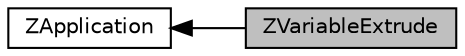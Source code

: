 digraph "ZVariableExtrude"
{
  edge [fontname="Helvetica",fontsize="10",labelfontname="Helvetica",labelfontsize="10"];
  node [fontname="Helvetica",fontsize="10",shape=box];
  rankdir=LR;
  Node1 [label="ZApplication",height=0.2,width=0.4,color="black", fillcolor="white", style="filled",URL="$group__z_application.html",tooltip="Collection of general applications."];
  Node0 [label="ZVariableExtrude",height=0.2,width=0.4,color="black", fillcolor="grey75", style="filled", fontcolor="black",tooltip="Collection of methods for creating variable extrude on mesh based on face/ vertex color."];
  Node1->Node0 [shape=plaintext, dir="back", style="solid"];
}
